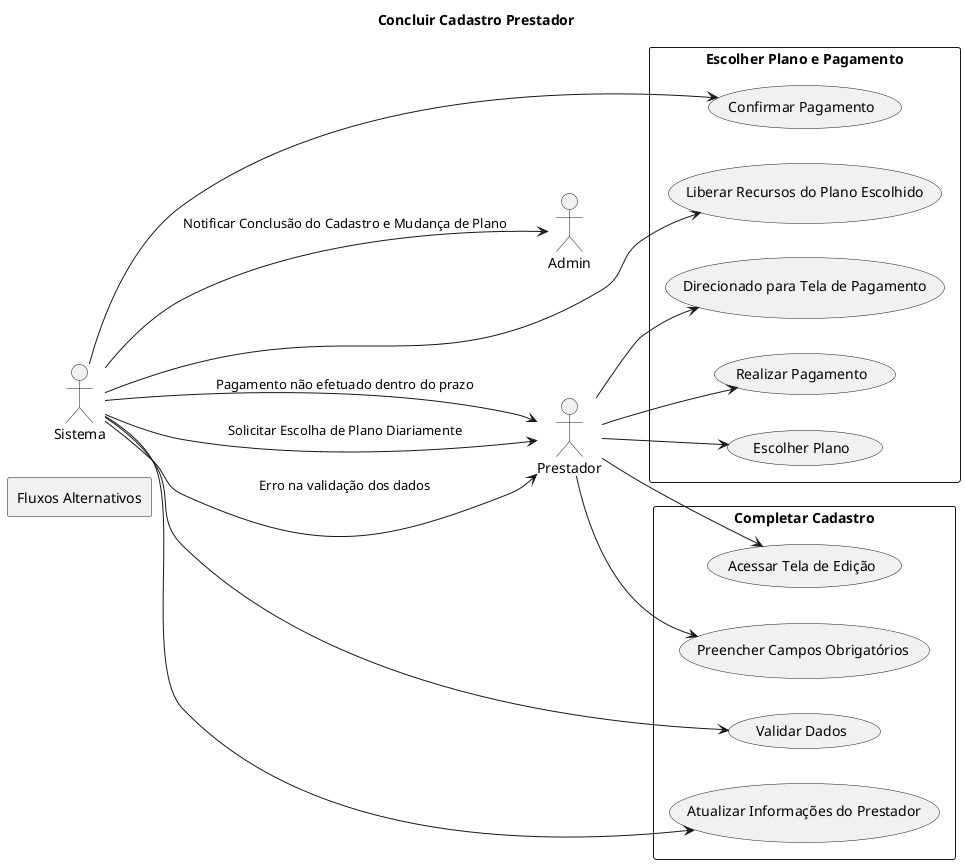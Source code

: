 @startuml Concluir Cadastro Prestador
title Concluir Cadastro Prestador
left to right direction

actor Prestador
actor Sistema
actor Admin

rectangle "Completar Cadastro" {
    Prestador --> (Acessar Tela de Edição)
    Prestador --> (Preencher Campos Obrigatórios)
    Sistema --> (Validar Dados)
    Sistema --> (Atualizar Informações do Prestador)
}

rectangle "Escolher Plano e Pagamento" {
    Prestador --> (Escolher Plano)
    Prestador --> (Direcionado para Tela de Pagamento)
    Prestador --> (Realizar Pagamento)
    Sistema --> (Confirmar Pagamento)
    Sistema --> (Liberar Recursos do Plano Escolhido)
    Sistema --> Admin : "Notificar Conclusão do Cadastro e Mudança de Plano"
}

rectangle "Fluxos Alternativos" {
    Sistema --> Prestador : "Erro na validação dos dados"
    Sistema --> Prestador : "Pagamento não efetuado dentro do prazo"
    Sistema --> Prestador : "Solicitar Escolha de Plano Diariamente"
}

@enduml
